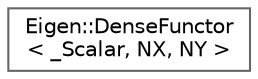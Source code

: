 digraph "类继承关系图"
{
 // LATEX_PDF_SIZE
  bgcolor="transparent";
  edge [fontname=Helvetica,fontsize=10,labelfontname=Helvetica,labelfontsize=10];
  node [fontname=Helvetica,fontsize=10,shape=box,height=0.2,width=0.4];
  rankdir="LR";
  Node0 [id="Node000000",label="Eigen::DenseFunctor\l\< _Scalar, NX, NY \>",height=0.2,width=0.4,color="grey40", fillcolor="white", style="filled",URL="$struct_eigen_1_1_dense_functor.html",tooltip=" "];
}

